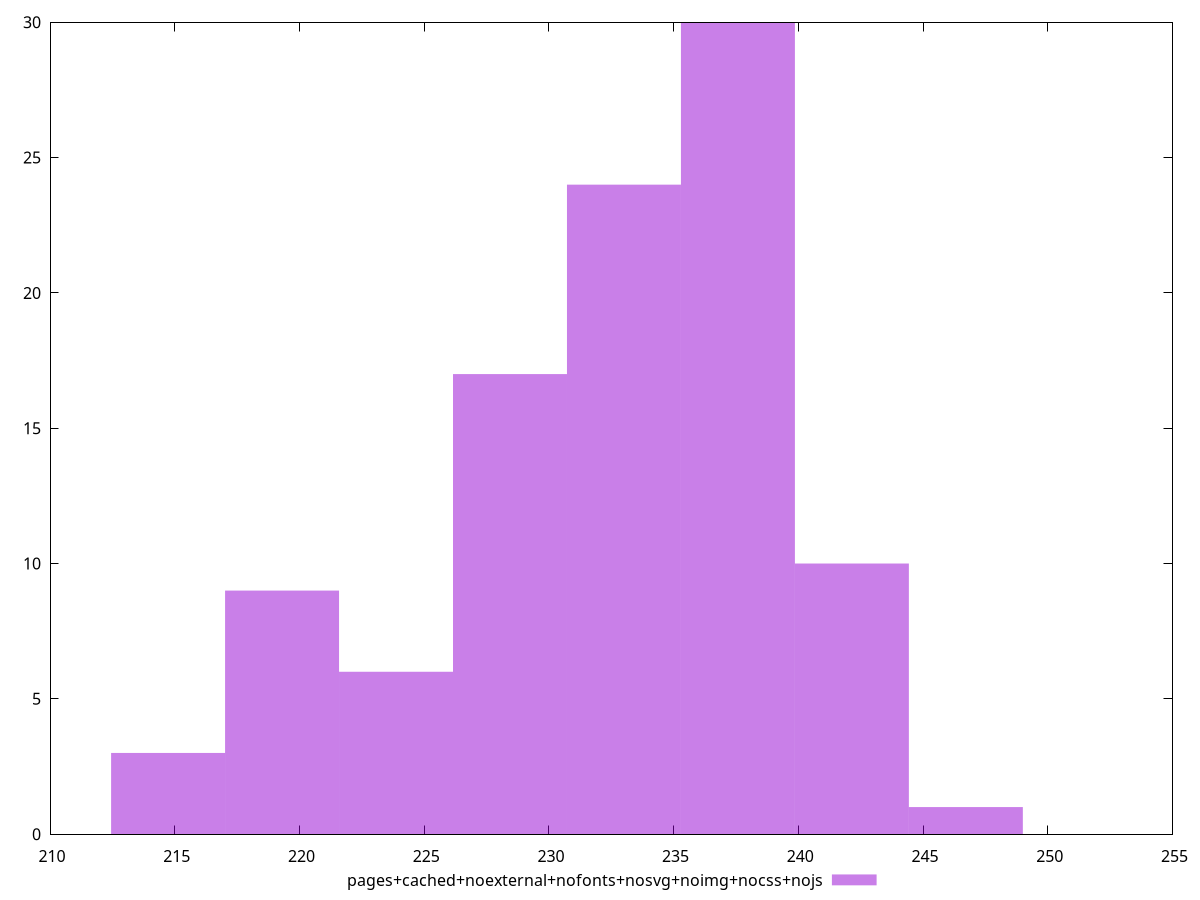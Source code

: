 $_pagesCachedNoexternalNofontsNosvgNoimgNocssNojs <<EOF
223.87177296682992 6
228.44058466003054 17
219.3029612736293 9
237.57820804643177 30
233.00939635323115 24
242.14701973963238 10
214.73414958042872 3
246.715831432833 1
EOF
set key outside below
set terminal pngcairo
set output "report_00004_2020-11-02T20-21-41.718Z/mainthread-work-breakdown/pages+cached+noexternal+nofonts+nosvg+noimg+nocss+nojs//raw_hist.png"
set yrange [0:30]
set boxwidth 4.568811693200611
set style fill transparent solid 0.5 noborder
plot $_pagesCachedNoexternalNofontsNosvgNoimgNocssNojs title "pages+cached+noexternal+nofonts+nosvg+noimg+nocss+nojs" with boxes ,
